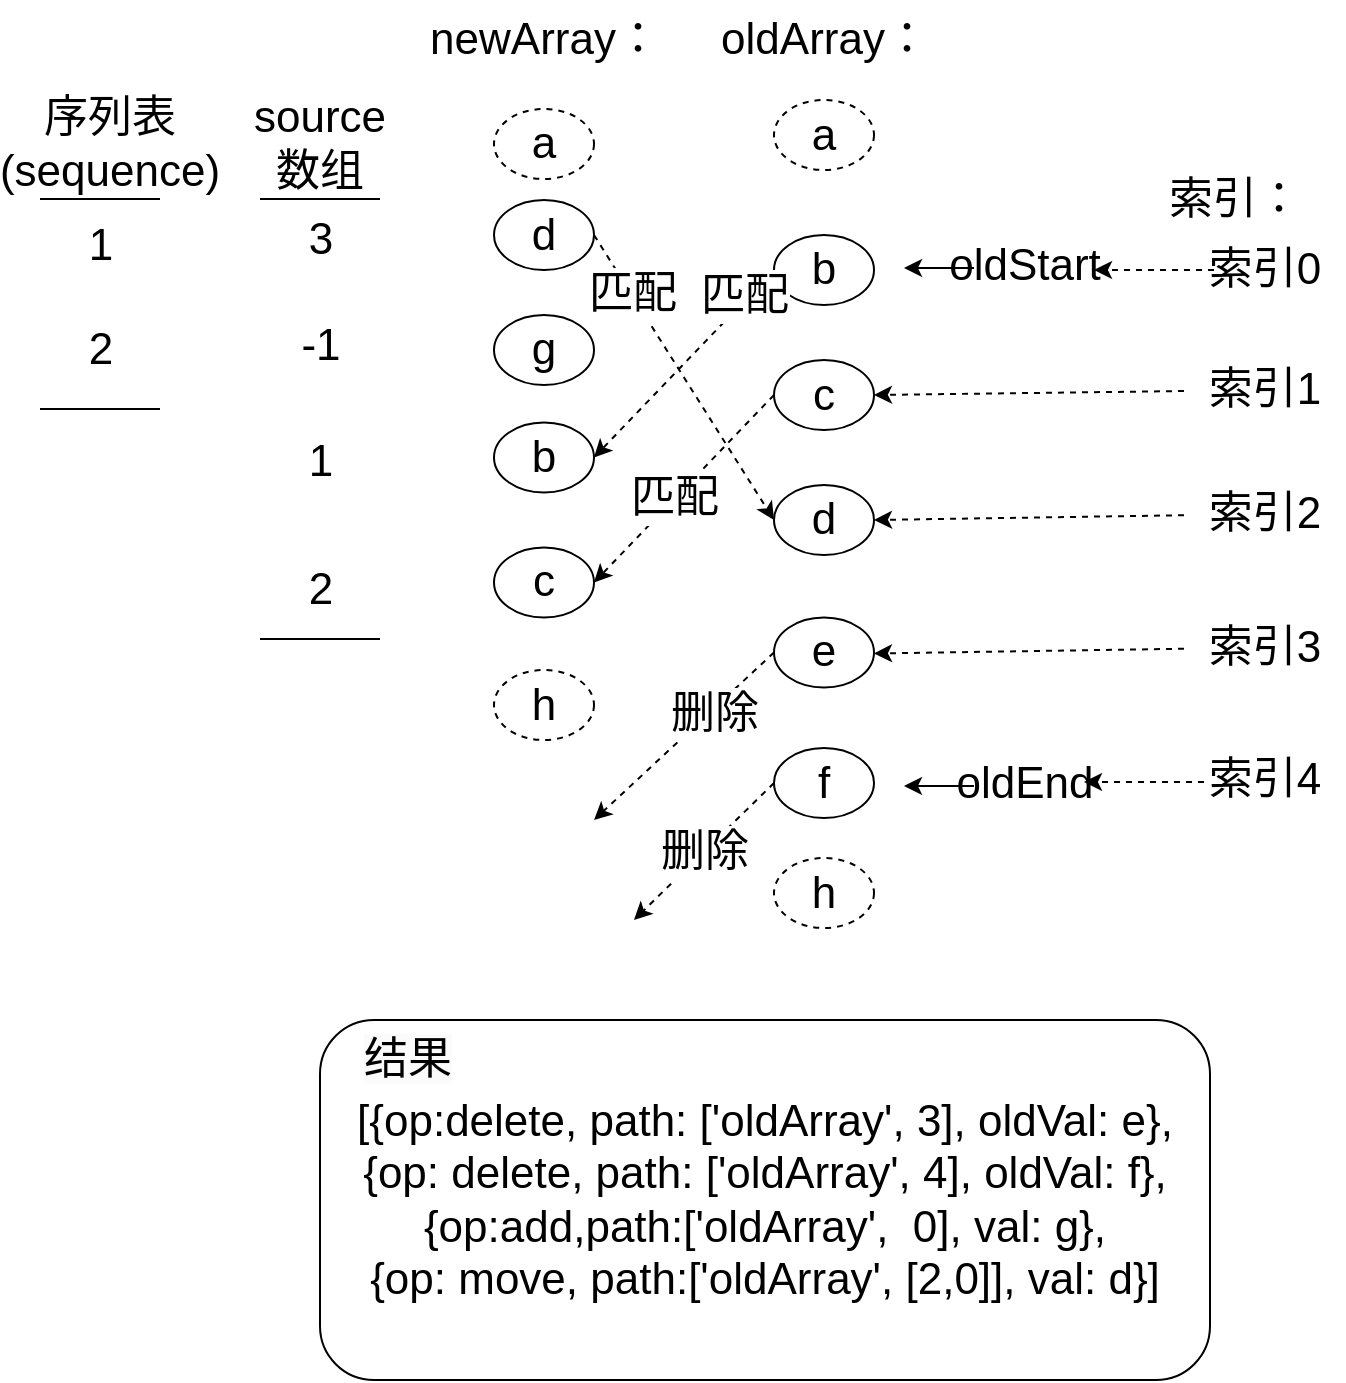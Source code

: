 <mxfile version="24.7.10">
  <diagram name="第 1 页" id="qrMgz5GajKPzSdTHeKCY">
    <mxGraphModel dx="-407" dy="1145" grid="1" gridSize="10" guides="1" tooltips="1" connect="1" arrows="1" fold="1" page="1" pageScale="1" pageWidth="827" pageHeight="1169" math="0" shadow="0">
      <root>
        <mxCell id="0" />
        <mxCell id="1" parent="0" />
        <mxCell id="vwOBv4_fE_1iTVJs8tUP-1" value="a" style="ellipse;whiteSpace=wrap;html=1;dashed=1;fontSize=22;" parent="1" vertex="1">
          <mxGeometry x="3667" y="620" width="50" height="35" as="geometry" />
        </mxCell>
        <mxCell id="vwOBv4_fE_1iTVJs8tUP-2" value="a" style="ellipse;whiteSpace=wrap;html=1;dashed=1;fontSize=22;" parent="1" vertex="1">
          <mxGeometry x="3527" y="624.5" width="50" height="35" as="geometry" />
        </mxCell>
        <mxCell id="vwOBv4_fE_1iTVJs8tUP-3" value="b" style="ellipse;whiteSpace=wrap;html=1;fontSize=22;" parent="1" vertex="1">
          <mxGeometry x="3667" y="687.5" width="50" height="35" as="geometry" />
        </mxCell>
        <mxCell id="vwOBv4_fE_1iTVJs8tUP-4" value="b" style="ellipse;whiteSpace=wrap;html=1;fontSize=22;" parent="1" vertex="1">
          <mxGeometry x="3527" y="781.25" width="50" height="35" as="geometry" />
        </mxCell>
        <mxCell id="vwOBv4_fE_1iTVJs8tUP-5" value="c" style="ellipse;whiteSpace=wrap;html=1;fontSize=22;" parent="1" vertex="1">
          <mxGeometry x="3667" y="750" width="50" height="35" as="geometry" />
        </mxCell>
        <mxCell id="vwOBv4_fE_1iTVJs8tUP-6" value="d" style="ellipse;whiteSpace=wrap;html=1;fontSize=22;" parent="1" vertex="1">
          <mxGeometry x="3667" y="812.5" width="50" height="35" as="geometry" />
        </mxCell>
        <mxCell id="vwOBv4_fE_1iTVJs8tUP-7" value="e" style="ellipse;whiteSpace=wrap;html=1;fontSize=22;" parent="1" vertex="1">
          <mxGeometry x="3667" y="878.75" width="50" height="35" as="geometry" />
        </mxCell>
        <mxCell id="vwOBv4_fE_1iTVJs8tUP-8" value="f" style="ellipse;whiteSpace=wrap;html=1;fontSize=22;" parent="1" vertex="1">
          <mxGeometry x="3667" y="944" width="50" height="35" as="geometry" />
        </mxCell>
        <mxCell id="vwOBv4_fE_1iTVJs8tUP-9" value="h" style="ellipse;whiteSpace=wrap;html=1;dashed=1;fontSize=22;" parent="1" vertex="1">
          <mxGeometry x="3667" y="999" width="50" height="35" as="geometry" />
        </mxCell>
        <mxCell id="vwOBv4_fE_1iTVJs8tUP-10" value="h" style="ellipse;whiteSpace=wrap;html=1;dashed=1;fontSize=22;" parent="1" vertex="1">
          <mxGeometry x="3527" y="905" width="50" height="35" as="geometry" />
        </mxCell>
        <mxCell id="vwOBv4_fE_1iTVJs8tUP-11" value="c" style="ellipse;whiteSpace=wrap;html=1;fontSize=22;" parent="1" vertex="1">
          <mxGeometry x="3527" y="843.75" width="50" height="35" as="geometry" />
        </mxCell>
        <mxCell id="vwOBv4_fE_1iTVJs8tUP-12" value="d" style="ellipse;whiteSpace=wrap;html=1;fontSize=22;" parent="1" vertex="1">
          <mxGeometry x="3527" y="670" width="50" height="35" as="geometry" />
        </mxCell>
        <mxCell id="vwOBv4_fE_1iTVJs8tUP-13" value="g" style="ellipse;whiteSpace=wrap;html=1;fontSize=22;" parent="1" vertex="1">
          <mxGeometry x="3527" y="727.5" width="50" height="35" as="geometry" />
        </mxCell>
        <mxCell id="vwOBv4_fE_1iTVJs8tUP-14" value="newArray：" style="text;html=1;align=center;verticalAlign=middle;resizable=0;points=[];autosize=1;strokeColor=none;fillColor=none;fontSize=22;" parent="1" vertex="1">
          <mxGeometry x="3482" y="570" width="140" height="40" as="geometry" />
        </mxCell>
        <mxCell id="vwOBv4_fE_1iTVJs8tUP-15" value="oldArray：" style="text;html=1;align=center;verticalAlign=middle;resizable=0;points=[];autosize=1;strokeColor=none;fillColor=none;fontSize=22;" parent="1" vertex="1">
          <mxGeometry x="3627" y="570" width="130" height="40" as="geometry" />
        </mxCell>
        <mxCell id="vwOBv4_fE_1iTVJs8tUP-16" style="edgeStyle=orthogonalEdgeStyle;rounded=0;orthogonalLoop=1;jettySize=auto;html=1;exitX=0.5;exitY=1;exitDx=0;exitDy=0;fontSize=22;" parent="1" source="vwOBv4_fE_1iTVJs8tUP-7" target="vwOBv4_fE_1iTVJs8tUP-7" edge="1">
          <mxGeometry relative="1" as="geometry" />
        </mxCell>
        <mxCell id="vwOBv4_fE_1iTVJs8tUP-17" value="" style="endArrow=classic;html=1;rounded=0;exitX=1;exitY=0.5;exitDx=0;exitDy=0;entryX=0;entryY=0.5;entryDx=0;entryDy=0;dashed=1;fontSize=22;" parent="1" source="vwOBv4_fE_1iTVJs8tUP-12" target="vwOBv4_fE_1iTVJs8tUP-6" edge="1">
          <mxGeometry width="50" height="50" relative="1" as="geometry">
            <mxPoint x="3337" y="870" as="sourcePoint" />
            <mxPoint x="3387" y="820" as="targetPoint" />
          </mxGeometry>
        </mxCell>
        <mxCell id="vwOBv4_fE_1iTVJs8tUP-18" value="匹配" style="edgeLabel;html=1;align=center;verticalAlign=middle;resizable=0;points=[];fontSize=22;" parent="vwOBv4_fE_1iTVJs8tUP-17" vertex="1" connectable="0">
          <mxGeometry x="-0.584" relative="1" as="geometry">
            <mxPoint as="offset" />
          </mxGeometry>
        </mxCell>
        <mxCell id="vwOBv4_fE_1iTVJs8tUP-19" value="" style="endArrow=classic;html=1;rounded=0;exitX=0;exitY=0.5;exitDx=0;exitDy=0;entryX=1;entryY=0.5;entryDx=0;entryDy=0;dashed=1;fontSize=22;" parent="1" source="vwOBv4_fE_1iTVJs8tUP-3" target="vwOBv4_fE_1iTVJs8tUP-4" edge="1">
          <mxGeometry width="50" height="50" relative="1" as="geometry">
            <mxPoint x="3337" y="870" as="sourcePoint" />
            <mxPoint x="3387" y="820" as="targetPoint" />
          </mxGeometry>
        </mxCell>
        <mxCell id="vwOBv4_fE_1iTVJs8tUP-20" value="匹配" style="edgeLabel;html=1;align=center;verticalAlign=middle;resizable=0;points=[];fontSize=22;" parent="vwOBv4_fE_1iTVJs8tUP-19" vertex="1" connectable="0">
          <mxGeometry x="-0.696" y="-2" relative="1" as="geometry">
            <mxPoint as="offset" />
          </mxGeometry>
        </mxCell>
        <mxCell id="vwOBv4_fE_1iTVJs8tUP-21" value="" style="endArrow=classic;html=1;rounded=0;exitX=0;exitY=0.5;exitDx=0;exitDy=0;entryX=1;entryY=0.5;entryDx=0;entryDy=0;dashed=1;fontSize=22;" parent="1" source="vwOBv4_fE_1iTVJs8tUP-5" target="vwOBv4_fE_1iTVJs8tUP-11" edge="1">
          <mxGeometry width="50" height="50" relative="1" as="geometry">
            <mxPoint x="3677" y="715" as="sourcePoint" />
            <mxPoint x="3587" y="809" as="targetPoint" />
          </mxGeometry>
        </mxCell>
        <mxCell id="vwOBv4_fE_1iTVJs8tUP-22" value="匹配" style="edgeLabel;html=1;align=center;verticalAlign=middle;resizable=0;points=[];fontSize=22;" parent="vwOBv4_fE_1iTVJs8tUP-21" vertex="1" connectable="0">
          <mxGeometry x="0.083" relative="1" as="geometry">
            <mxPoint x="-1" as="offset" />
          </mxGeometry>
        </mxCell>
        <mxCell id="vwOBv4_fE_1iTVJs8tUP-23" value="" style="endArrow=classic;html=1;rounded=0;exitX=0;exitY=0.5;exitDx=0;exitDy=0;dashed=1;fontSize=22;" parent="1" source="vwOBv4_fE_1iTVJs8tUP-7" edge="1">
          <mxGeometry width="50" height="50" relative="1" as="geometry">
            <mxPoint x="3337" y="870" as="sourcePoint" />
            <mxPoint x="3577" y="980" as="targetPoint" />
          </mxGeometry>
        </mxCell>
        <mxCell id="vwOBv4_fE_1iTVJs8tUP-24" value="删除" style="edgeLabel;html=1;align=center;verticalAlign=middle;resizable=0;points=[];fontSize=22;" parent="vwOBv4_fE_1iTVJs8tUP-23" vertex="1" connectable="0">
          <mxGeometry x="-0.29" y="1" relative="1" as="geometry">
            <mxPoint x="1" as="offset" />
          </mxGeometry>
        </mxCell>
        <mxCell id="vwOBv4_fE_1iTVJs8tUP-25" value="删除" style="endArrow=classic;html=1;rounded=0;exitX=0;exitY=0.5;exitDx=0;exitDy=0;dashed=1;fontSize=22;" parent="1" source="vwOBv4_fE_1iTVJs8tUP-8" edge="1">
          <mxGeometry width="50" height="50" relative="1" as="geometry">
            <mxPoint x="3677" y="906" as="sourcePoint" />
            <mxPoint x="3597" y="1030" as="targetPoint" />
          </mxGeometry>
        </mxCell>
        <mxCell id="vwOBv4_fE_1iTVJs8tUP-26" value="索引：" style="text;html=1;align=center;verticalAlign=middle;resizable=0;points=[];autosize=1;strokeColor=none;fillColor=none;fontSize=22;" parent="1" vertex="1">
          <mxGeometry x="3852" y="650" width="90" height="40" as="geometry" />
        </mxCell>
        <mxCell id="vwOBv4_fE_1iTVJs8tUP-27" value="" style="endArrow=classic;html=1;rounded=0;fontSize=22;" parent="1" edge="1">
          <mxGeometry width="50" height="50" relative="1" as="geometry">
            <mxPoint x="3767" y="704" as="sourcePoint" />
            <mxPoint x="3732" y="704" as="targetPoint" />
          </mxGeometry>
        </mxCell>
        <mxCell id="vwOBv4_fE_1iTVJs8tUP-28" value="oldStart" style="text;html=1;align=center;verticalAlign=middle;resizable=0;points=[];autosize=1;strokeColor=none;fillColor=none;fontSize=22;" parent="1" vertex="1">
          <mxGeometry x="3742" y="682.5" width="100" height="40" as="geometry" />
        </mxCell>
        <mxCell id="vwOBv4_fE_1iTVJs8tUP-29" value="" style="endArrow=classic;html=1;rounded=0;fontSize=22;" parent="1" edge="1">
          <mxGeometry width="50" height="50" relative="1" as="geometry">
            <mxPoint x="3767" y="963" as="sourcePoint" />
            <mxPoint x="3732" y="963" as="targetPoint" />
          </mxGeometry>
        </mxCell>
        <mxCell id="vwOBv4_fE_1iTVJs8tUP-30" value="oldEnd" style="text;html=1;align=center;verticalAlign=middle;resizable=0;points=[];autosize=1;strokeColor=none;fillColor=none;fontSize=22;" parent="1" vertex="1">
          <mxGeometry x="3747" y="941.5" width="90" height="40" as="geometry" />
        </mxCell>
        <mxCell id="vwOBv4_fE_1iTVJs8tUP-31" value="索引0" style="text;html=1;align=center;verticalAlign=middle;resizable=0;points=[];autosize=1;strokeColor=none;fillColor=none;fontSize=22;" parent="1" vertex="1">
          <mxGeometry x="3872" y="685" width="80" height="40" as="geometry" />
        </mxCell>
        <mxCell id="vwOBv4_fE_1iTVJs8tUP-32" value="索引1" style="text;html=1;align=center;verticalAlign=middle;resizable=0;points=[];autosize=1;strokeColor=none;fillColor=none;fontSize=22;" parent="1" vertex="1">
          <mxGeometry x="3872" y="745" width="80" height="40" as="geometry" />
        </mxCell>
        <mxCell id="vwOBv4_fE_1iTVJs8tUP-33" value="" style="endArrow=classic;html=1;rounded=0;exitX=0;exitY=0.5;exitDx=0;exitDy=0;exitPerimeter=0;dashed=1;fontSize=22;" parent="1" edge="1">
          <mxGeometry width="50" height="50" relative="1" as="geometry">
            <mxPoint x="3887" y="705" as="sourcePoint" />
            <mxPoint x="3827" y="705" as="targetPoint" />
          </mxGeometry>
        </mxCell>
        <mxCell id="vwOBv4_fE_1iTVJs8tUP-34" value="" style="endArrow=classic;html=1;rounded=0;dashed=1;entryX=1;entryY=0.5;entryDx=0;entryDy=0;fontSize=22;" parent="1" source="vwOBv4_fE_1iTVJs8tUP-32" target="vwOBv4_fE_1iTVJs8tUP-5" edge="1">
          <mxGeometry width="50" height="50" relative="1" as="geometry">
            <mxPoint x="3897" y="715" as="sourcePoint" />
            <mxPoint x="3837" y="715" as="targetPoint" />
          </mxGeometry>
        </mxCell>
        <mxCell id="vwOBv4_fE_1iTVJs8tUP-35" value="索引2" style="text;html=1;align=center;verticalAlign=middle;resizable=0;points=[];autosize=1;strokeColor=none;fillColor=none;fontSize=22;" parent="1" vertex="1">
          <mxGeometry x="3872" y="807" width="80" height="40" as="geometry" />
        </mxCell>
        <mxCell id="vwOBv4_fE_1iTVJs8tUP-36" value="" style="endArrow=classic;html=1;rounded=0;dashed=1;entryX=1;entryY=0.5;entryDx=0;entryDy=0;fontSize=22;" parent="1" source="vwOBv4_fE_1iTVJs8tUP-35" edge="1">
          <mxGeometry width="50" height="50" relative="1" as="geometry">
            <mxPoint x="3897" y="777" as="sourcePoint" />
            <mxPoint x="3717" y="830" as="targetPoint" />
          </mxGeometry>
        </mxCell>
        <mxCell id="vwOBv4_fE_1iTVJs8tUP-37" value="索引3" style="text;html=1;align=center;verticalAlign=middle;resizable=0;points=[];autosize=1;strokeColor=none;fillColor=none;fontSize=22;" parent="1" vertex="1">
          <mxGeometry x="3872" y="873.75" width="80" height="40" as="geometry" />
        </mxCell>
        <mxCell id="vwOBv4_fE_1iTVJs8tUP-38" value="" style="endArrow=classic;html=1;rounded=0;dashed=1;entryX=1;entryY=0.5;entryDx=0;entryDy=0;fontSize=22;" parent="1" source="vwOBv4_fE_1iTVJs8tUP-37" edge="1">
          <mxGeometry width="50" height="50" relative="1" as="geometry">
            <mxPoint x="3897" y="843.75" as="sourcePoint" />
            <mxPoint x="3717" y="896.75" as="targetPoint" />
          </mxGeometry>
        </mxCell>
        <mxCell id="vwOBv4_fE_1iTVJs8tUP-39" value="索引4" style="text;html=1;align=center;verticalAlign=middle;resizable=0;points=[];autosize=1;strokeColor=none;fillColor=none;fontSize=22;" parent="1" vertex="1">
          <mxGeometry x="3872" y="940" width="80" height="40" as="geometry" />
        </mxCell>
        <mxCell id="vwOBv4_fE_1iTVJs8tUP-40" value="" style="endArrow=classic;html=1;rounded=0;exitX=0;exitY=0.5;exitDx=0;exitDy=0;exitPerimeter=0;dashed=1;fontSize=22;" parent="1" edge="1">
          <mxGeometry width="50" height="50" relative="1" as="geometry">
            <mxPoint x="3882" y="961" as="sourcePoint" />
            <mxPoint x="3822" y="961" as="targetPoint" />
          </mxGeometry>
        </mxCell>
        <mxCell id="vwOBv4_fE_1iTVJs8tUP-41" value="source数组" style="text;html=1;strokeColor=none;fillColor=none;align=center;verticalAlign=middle;whiteSpace=wrap;rounded=0;fontSize=22;" parent="1" vertex="1">
          <mxGeometry x="3395" y="627" width="90" height="30" as="geometry" />
        </mxCell>
        <mxCell id="vwOBv4_fE_1iTVJs8tUP-42" value="3" style="text;html=1;align=center;verticalAlign=middle;resizable=0;points=[];autosize=1;strokeColor=none;fillColor=none;fontSize=22;" parent="1" vertex="1">
          <mxGeometry x="3420" y="670" width="40" height="40" as="geometry" />
        </mxCell>
        <mxCell id="vwOBv4_fE_1iTVJs8tUP-43" value="-1" style="text;html=1;align=center;verticalAlign=middle;resizable=0;points=[];autosize=1;strokeColor=none;fillColor=none;fontSize=22;" parent="1" vertex="1">
          <mxGeometry x="3420" y="723" width="40" height="40" as="geometry" />
        </mxCell>
        <mxCell id="vwOBv4_fE_1iTVJs8tUP-44" value="1" style="text;html=1;align=center;verticalAlign=middle;resizable=0;points=[];autosize=1;strokeColor=none;fillColor=none;fontSize=22;" parent="1" vertex="1">
          <mxGeometry x="3420" y="781.25" width="40" height="40" as="geometry" />
        </mxCell>
        <mxCell id="vwOBv4_fE_1iTVJs8tUP-45" value="2" style="text;html=1;align=center;verticalAlign=middle;resizable=0;points=[];autosize=1;strokeColor=none;fillColor=none;fontSize=22;" parent="1" vertex="1">
          <mxGeometry x="3420" y="845" width="40" height="40" as="geometry" />
        </mxCell>
        <mxCell id="vwOBv4_fE_1iTVJs8tUP-46" value="" style="endArrow=none;html=1;rounded=0;fontSize=22;" parent="1" edge="1">
          <mxGeometry width="50" height="50" relative="1" as="geometry">
            <mxPoint x="3410" y="669.5" as="sourcePoint" />
            <mxPoint x="3470" y="669.5" as="targetPoint" />
          </mxGeometry>
        </mxCell>
        <mxCell id="vwOBv4_fE_1iTVJs8tUP-47" value="" style="endArrow=none;html=1;rounded=0;fontSize=22;" parent="1" edge="1">
          <mxGeometry width="50" height="50" relative="1" as="geometry">
            <mxPoint x="3410" y="889.5" as="sourcePoint" />
            <mxPoint x="3470" y="889.5" as="targetPoint" />
          </mxGeometry>
        </mxCell>
        <mxCell id="vwOBv4_fE_1iTVJs8tUP-48" value="序列表(sequence&lt;span style=&quot;background-color: initial; font-size: 22px;&quot;&gt;)&lt;/span&gt;" style="text;html=1;strokeColor=none;fillColor=none;align=center;verticalAlign=middle;whiteSpace=wrap;rounded=0;fontSize=22;" parent="1" vertex="1">
          <mxGeometry x="3300" y="627" width="70" height="30" as="geometry" />
        </mxCell>
        <mxCell id="vwOBv4_fE_1iTVJs8tUP-49" value="" style="endArrow=none;html=1;rounded=0;fontSize=22;" parent="1" edge="1">
          <mxGeometry width="50" height="50" relative="1" as="geometry">
            <mxPoint x="3300" y="669.5" as="sourcePoint" />
            <mxPoint x="3360" y="669.5" as="targetPoint" />
          </mxGeometry>
        </mxCell>
        <mxCell id="vwOBv4_fE_1iTVJs8tUP-50" value="1" style="text;html=1;align=center;verticalAlign=middle;resizable=0;points=[];autosize=1;strokeColor=none;fillColor=none;fontSize=22;" parent="1" vertex="1">
          <mxGeometry x="3310" y="673" width="40" height="40" as="geometry" />
        </mxCell>
        <mxCell id="vwOBv4_fE_1iTVJs8tUP-51" value="2" style="text;html=1;align=center;verticalAlign=middle;resizable=0;points=[];autosize=1;strokeColor=none;fillColor=none;fontSize=22;" parent="1" vertex="1">
          <mxGeometry x="3310" y="725" width="40" height="40" as="geometry" />
        </mxCell>
        <mxCell id="vwOBv4_fE_1iTVJs8tUP-52" value="" style="endArrow=none;html=1;rounded=0;fontSize=22;" parent="1" edge="1">
          <mxGeometry width="50" height="50" relative="1" as="geometry">
            <mxPoint x="3300" y="774.5" as="sourcePoint" />
            <mxPoint x="3360" y="774.5" as="targetPoint" />
          </mxGeometry>
        </mxCell>
        <mxCell id="vwOBv4_fE_1iTVJs8tUP-53" value="[{op:delete, path: [&#39;oldArray&#39;, 3], oldVal: e},&lt;br style=&quot;font-size: 22px;&quot;&gt;{op: delete, path: [&#39;oldArray&#39;, 4], oldVal: f},&lt;br style=&quot;font-size: 22px;&quot;&gt;{op:add,path:[&#39;oldArray&#39;,&amp;nbsp; 0], val: g},&lt;br style=&quot;font-size: 22px;&quot;&gt;{op: move, path:[&#39;oldArray&#39;, [2,0]], val: d}]" style="rounded=1;whiteSpace=wrap;html=1;fontSize=22;" parent="1" vertex="1">
          <mxGeometry x="3440" y="1080" width="445" height="180" as="geometry" />
        </mxCell>
        <mxCell id="vwOBv4_fE_1iTVJs8tUP-54" value="&lt;span style=&quot;color: rgb(0, 0, 0); font-family: Helvetica; font-size: 22px; font-style: normal; font-variant-ligatures: normal; font-variant-caps: normal; font-weight: 400; letter-spacing: normal; orphans: 2; text-align: center; text-indent: 0px; text-transform: none; widows: 2; word-spacing: 0px; -webkit-text-stroke-width: 0px; background-color: rgb(251, 251, 251); text-decoration-thickness: initial; text-decoration-style: initial; text-decoration-color: initial; float: none; display: inline !important;&quot;&gt;结果&lt;/span&gt;" style="text;whiteSpace=wrap;html=1;fontSize=22;" parent="1" vertex="1">
          <mxGeometry x="3460" y="1080" width="60" height="40" as="geometry" />
        </mxCell>
      </root>
    </mxGraphModel>
  </diagram>
</mxfile>
